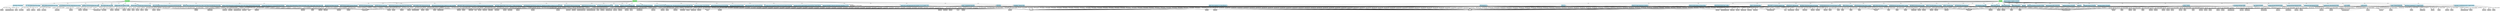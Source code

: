 digraph KnowledgeGraph {
	node [shape=box style="filled, rounded"]
	Consumable [color=lightgreen]
	Equipment [color=lightgreen]
	Reagent [color=lightgreen]
	"0.1 - 10uL TipOne Natural Tip in Racks" [color=lightblue]
	Consumable -> "0.1 - 10uL TipOne Natural Tip in Racks" [label="is a"]
	"0.1 - 10uL TipOne Natural Tip in Racks" -> "1111-3800" [label="has catalog number"]
	"0.1 - 10uL TipOne Natural Tip in Racks" -> "usascientific.com" [label="available at"]
	"0.1 - 10uL TipOne Natural Tip in Racks" -> "$30.20 " [label="has cost"]
	"0.1 - 10uL TipOne Natural Tip in Racks" -> 1 [label="has quantity"]
	"0.1 - 10uL TipOne Natural Tip in Racks" -> 42002.71 [label="has total cost"]
	"200 ul TipOne yellow tip in racks" [color=lightblue]
	Consumable -> "200 ul TipOne yellow tip in racks" [label="is a"]
	"200 ul TipOne yellow tip in racks" -> "1111-0806" [label="has catalog number"]
	"200 ul TipOne yellow tip in racks" -> "usascientific.com" [label="available at"]
	"200 ul TipOne yellow tip in racks" -> "$50.20 " [label="has cost"]
	"200 ul TipOne yellow tip in racks" -> 1 [label="has quantity"]
	"200 ul TipOne yellow tip in racks" -> "" [label="has total cost"]
	"1000 ul TipOne graduated blue tip in racks" [color=lightblue]
	Consumable -> "1000 ul TipOne graduated blue tip in racks" [label="is a"]
	"1000 ul TipOne graduated blue tip in racks" -> "1111-2821" [label="has catalog number"]
	"1000 ul TipOne graduated blue tip in racks" -> "usascientific.com" [label="available at"]
	"1000 ul TipOne graduated blue tip in racks" -> "$30.85 " [label="has cost"]
	"1000 ul TipOne graduated blue tip in racks" -> 1 [label="has quantity"]
	"1000 ul TipOne graduated blue tip in racks" -> "" [label="has total cost"]
	"0.2 ml TempAssure PCR tube, attached dome cap, natural" [color=lightblue]
	Consumable -> "0.2 ml TempAssure PCR tube, attached dome cap, natural" [label="is a"]
	"0.2 ml TempAssure PCR tube, attached dome cap, natural" -> "1402-4300" [label="has catalog number"]
	"0.2 ml TempAssure PCR tube, attached dome cap, natural" -> "usascientific.com" [label="available at"]
	"0.2 ml TempAssure PCR tube, attached dome cap, natural" -> "$44.85 " [label="has cost"]
	"0.2 ml TempAssure PCR tube, attached dome cap, natural" -> 1 [label="has quantity"]
	"0.2 ml TempAssure PCR tube, attached dome cap, natural" -> "" [label="has total cost"]
	"Celltreat 229411 Polypropylene Centrifuge Tube, Sterile, 15mL Volume, Re-Sealable Bag (Case of 500)" [color=lightblue]
	Consumable -> "Celltreat 229411 Polypropylene Centrifuge Tube, Sterile, 15mL Volume, Re-Sealable Bag (Case of 500)" [label="is a"]
	"Celltreat 229411 Polypropylene Centrifuge Tube, Sterile, 15mL Volume, Re-Sealable Bag (Case of 500)" -> "N/A" [label="has catalog number"]
	"Celltreat 229411 Polypropylene Centrifuge Tube, Sterile, 15mL Volume, Re-Sealable Bag (Case of 500)" -> "amazon.com" [label="available at"]
	"Celltreat 229411 Polypropylene Centrifuge Tube, Sterile, 15mL Volume, Re-Sealable Bag (Case of 500)" -> "$72.22 " [label="has cost"]
	"Celltreat 229411 Polypropylene Centrifuge Tube, Sterile, 15mL Volume, Re-Sealable Bag (Case of 500)" -> 1 [label="has quantity"]
	"Celltreat 229411 Polypropylene Centrifuge Tube, Sterile, 15mL Volume, Re-Sealable Bag (Case of 500)" -> "" [label="has total cost"]
	"Celltreat 229420 Polypropylene Centrifuge Tube, Sterile, 50mL Volume, Paperboard Rack (Case of 500)" [color=lightblue]
	Consumable -> "Celltreat 229420 Polypropylene Centrifuge Tube, Sterile, 50mL Volume, Paperboard Rack (Case of 500)" [label="is a"]
	"Celltreat 229420 Polypropylene Centrifuge Tube, Sterile, 50mL Volume, Paperboard Rack (Case of 500)" -> "N/A" [label="has catalog number"]
	"Celltreat 229420 Polypropylene Centrifuge Tube, Sterile, 50mL Volume, Paperboard Rack (Case of 500)" -> "amazon.com" [label="available at"]
	"Celltreat 229420 Polypropylene Centrifuge Tube, Sterile, 50mL Volume, Paperboard Rack (Case of 500)" -> "$85.71 " [label="has cost"]
	"Celltreat 229420 Polypropylene Centrifuge Tube, Sterile, 50mL Volume, Paperboard Rack (Case of 500)" -> 1 [label="has quantity"]
	"Celltreat 229420 Polypropylene Centrifuge Tube, Sterile, 50mL Volume, Paperboard Rack (Case of 500)" -> "" [label="has total cost"]
	"Seal-Rite 1.5 ml microcentrifuge tube, natural" [color=lightblue]
	Consumable -> "Seal-Rite 1.5 ml microcentrifuge tube, natural" [label="is a"]
	"Seal-Rite 1.5 ml microcentrifuge tube, natural" -> "1615-5500" [label="has catalog number"]
	"Seal-Rite 1.5 ml microcentrifuge tube, natural" -> "usascientific.com" [label="available at"]
	"Seal-Rite 1.5 ml microcentrifuge tube, natural" -> "$14.20 " [label="has cost"]
	"Seal-Rite 1.5 ml microcentrifuge tube, natural" -> 1 [label="has quantity"]
	"Seal-Rite 1.5 ml microcentrifuge tube, natural" -> "" [label="has total cost"]
	"NitraStretch - Blue Gloves" [color=lightblue]
	Consumable -> "NitraStretch - Blue Gloves" [label="is a"]
	"NitraStretch - Blue Gloves" -> NB940 [label="has catalog number"]
	"NitraStretch - Blue Gloves" -> "topqualitygloves.com" [label="available at"]
	"NitraStretch - Blue Gloves" -> "$6.99 " [label="has cost"]
	"NitraStretch - Blue Gloves" -> 10 [label="has quantity"]
	"NitraStretch - Blue Gloves" -> "" [label="has total cost"]
	"Nest Scientific 753001 Polystyrene Petri Dish" [color=lightblue]
	Consumable -> "Nest Scientific 753001 Polystyrene Petri Dish" [label="is a"]
	"Nest Scientific 753001 Polystyrene Petri Dish" -> 753001 [label="has catalog number"]
	"Nest Scientific 753001 Polystyrene Petri Dish" -> "amazon.com" [label="available at"]
	"Nest Scientific 753001 Polystyrene Petri Dish" -> "$87.00 " [label="has cost"]
	"Nest Scientific 753001 Polystyrene Petri Dish" -> 1 [label="has quantity"]
	"Nest Scientific 753001 Polystyrene Petri Dish" -> "" [label="has total cost"]
	"Parafilm M Roll, 250' Length x 2\" Width" [color=lightblue]
	Consumable -> "Parafilm M Roll, 250' Length x 2\" Width" [label="is a"]
	"Parafilm M Roll, 250' Length x 2\" Width" -> H234526A [label="has catalog number"]
	"Parafilm M Roll, 250' Length x 2\" Width" -> "amazon.com" [label="available at"]
	"Parafilm M Roll, 250' Length x 2\" Width" -> "$26.56 " [label="has cost"]
	"Parafilm M Roll, 250' Length x 2\" Width" -> 1 [label="has quantity"]
	"Parafilm M Roll, 250' Length x 2\" Width" -> "" [label="has total cost"]
	"Celltreat 229616 Polypropylene L-Shaped Cell Spreader, Sterile, 145mm Length, Green (Case of 100)" [color=lightblue]
	Consumable -> "Celltreat 229616 Polypropylene L-Shaped Cell Spreader, Sterile, 145mm Length, Green (Case of 100)" [label="is a"]
	"Celltreat 229616 Polypropylene L-Shaped Cell Spreader, Sterile, 145mm Length, Green (Case of 100)" -> 229616 [label="has catalog number"]
	"Celltreat 229616 Polypropylene L-Shaped Cell Spreader, Sterile, 145mm Length, Green (Case of 100)" -> "amazon.com" [label="available at"]
	"Celltreat 229616 Polypropylene L-Shaped Cell Spreader, Sterile, 145mm Length, Green (Case of 100)" -> "$35.39 " [label="has cost"]
	"Celltreat 229616 Polypropylene L-Shaped Cell Spreader, Sterile, 145mm Length, Green (Case of 100)" -> 1 [label="has quantity"]
	"Celltreat 229616 Polypropylene L-Shaped Cell Spreader, Sterile, 145mm Length, Green (Case of 100)" -> "" [label="has total cost"]
	"Ef Chlor (NaDCC) – Portable Water Purification Tablets" [color=lightblue]
	Consumable -> "Ef Chlor (NaDCC) – Portable Water Purification Tablets" [label="is a"]
	"Ef Chlor (NaDCC) – Portable Water Purification Tablets" -> "N/A" [label="has catalog number"]
	"Ef Chlor (NaDCC) – Portable Water Purification Tablets" -> "amazon.com" [label="available at"]
	"Ef Chlor (NaDCC) – Portable Water Purification Tablets" -> "$49.88 " [label="has cost"]
	"Ef Chlor (NaDCC) – Portable Water Purification Tablets" -> 1 [label="has quantity"]
	"Ef Chlor (NaDCC) – Portable Water Purification Tablets" -> "" [label="has total cost"]
	"Mel cm-240 Hydrion Chlorine Dispenser 10-200 PPM Test Roll Plus Extra Roll" [color=lightblue]
	Consumable -> "Mel cm-240 Hydrion Chlorine Dispenser 10-200 PPM Test Roll Plus Extra Roll" [label="is a"]
	"Mel cm-240 Hydrion Chlorine Dispenser 10-200 PPM Test Roll Plus Extra Roll" -> "N/A" [label="has catalog number"]
	"Mel cm-240 Hydrion Chlorine Dispenser 10-200 PPM Test Roll Plus Extra Roll" -> "amazon.com" [label="available at"]
	"Mel cm-240 Hydrion Chlorine Dispenser 10-200 PPM Test Roll Plus Extra Roll" -> "$4.35 " [label="has cost"]
	"Mel cm-240 Hydrion Chlorine Dispenser 10-200 PPM Test Roll Plus Extra Roll" -> 1 [label="has quantity"]
	"Mel cm-240 Hydrion Chlorine Dispenser 10-200 PPM Test Roll Plus Extra Roll" -> "" [label="has total cost"]
	"J R Peters Jacks Classic No.1.5 20-20-20 All Purpose Fertilizer" [color=lightblue]
	Consumable -> "J R Peters Jacks Classic No.1.5 20-20-20 All Purpose Fertilizer" [label="is a"]
	"J R Peters Jacks Classic No.1.5 20-20-20 All Purpose Fertilizer" -> 52024 [label="has catalog number"]
	"J R Peters Jacks Classic No.1.5 20-20-20 All Purpose Fertilizer" -> "amazon.com" [label="available at"]
	"J R Peters Jacks Classic No.1.5 20-20-20 All Purpose Fertilizer" -> "$16.05 " [label="has cost"]
	"J R Peters Jacks Classic No.1.5 20-20-20 All Purpose Fertilizer" -> 1 [label="has quantity"]
	"J R Peters Jacks Classic No.1.5 20-20-20 All Purpose Fertilizer" -> "" [label="has total cost"]
	"H1000-M Incu-Shaker™ Mini (MM-Q416)" [color=lightblue]
	Equipment -> "H1000-M Incu-Shaker™ Mini (MM-Q416)" [label="is a"]
	"H1000-M Incu-Shaker™ Mini (MM-Q416)" -> "H1000-M" [label="has catalog number"]
	"H1000-M Incu-Shaker™ Mini (MM-Q416)" -> "scientific.katsent.com" [label="available at"]
	"H1000-M Incu-Shaker™ Mini (MM-Q416)" -> "$2,375.75 " [label="has cost"]
	"H1000-M Incu-Shaker™ Mini (MM-Q416)" -> 1 [label="has quantity"]
	"H1000-M Incu-Shaker™ Mini (MM-Q416)" -> "" [label="has total cost"]
	"Aardvark HighSpeed Personal Microcentrifuge" [color=lightblue]
	Equipment -> "Aardvark HighSpeed Personal Microcentrifuge" [label="is a"]
	"Aardvark HighSpeed Personal Microcentrifuge" -> SCARD12 [label="has catalog number"]
	"Aardvark HighSpeed Personal Microcentrifuge" -> "southwestsceince.com" [label="available at"]
	"Aardvark HighSpeed Personal Microcentrifuge" -> "$729 " [label="has cost"]
	"Aardvark HighSpeed Personal Microcentrifuge" -> 1 [label="has quantity"]
	"Aardvark HighSpeed Personal Microcentrifuge" -> "" [label="has total cost"]
	"80-place tube rack, mixed neon colors" [color=lightblue]
	Equipment -> "80-place tube rack, mixed neon colors" [label="is a"]
	"80-place tube rack, mixed neon colors" -> "2380-1048" [label="has catalog number"]
	"80-place tube rack, mixed neon colors" -> "usascientific.com" [label="available at"]
	"80-place tube rack, mixed neon colors" -> "$27.30 " [label="has cost"]
	"80-place tube rack, mixed neon colors" -> 1 [label="has quantity"]
	"80-place tube rack, mixed neon colors" -> "" [label="has total cost"]
	"32\" Nucleic acid workstation with filtration" [color=lightblue]
	Equipment -> "32\" Nucleic acid workstation with filtration" [label="is a"]
	"32\" Nucleic acid workstation with filtration" -> "4263-2588" [label="has catalog number"]
	"32\" Nucleic acid workstation with filtration" -> "usascientific.com" [label="available at"]
	"32\" Nucleic acid workstation with filtration" -> "$3,245.70 " [label="has cost"]
	"32\" Nucleic acid workstation with filtration" -> 1 [label="has quantity"]
	"32\" Nucleic acid workstation with filtration" -> "" [label="has total cost"]
	"SimpliAmp™ Thermal Cycler" [color=lightblue]
	Equipment -> "SimpliAmp™ Thermal Cycler" [label="is a"]
	"SimpliAmp™ Thermal Cycler" -> A27930 [label="has catalog number"]
	"SimpliAmp™ Thermal Cycler" -> "thermofisher.com" [label="available at"]
	"SimpliAmp™ Thermal Cycler" -> "$4,495 " [label="has cost"]
	"SimpliAmp™ Thermal Cycler" -> 1 [label="has quantity"]
	"SimpliAmp™ Thermal Cycler" -> "" [label="has total cost"]
	"Mini-Run Gel Electrophoresis System" [color=lightblue]
	Equipment -> "Mini-Run Gel Electrophoresis System" [label="is a"]
	"Mini-Run Gel Electrophoresis System" -> BMR100 [label="has catalog number"]
	"Mini-Run Gel Electrophoresis System" -> "bulldog-bio.com" [label="available at"]
	"Mini-Run Gel Electrophoresis System" -> "$250.00 " [label="has cost"]
	"Mini-Run Gel Electrophoresis System" -> 1 [label="has quantity"]
	"Mini-Run Gel Electrophoresis System" -> "" [label="has total cost"]
	"Apera Instruments MP511 Benchtop pH Meter" [color=lightblue]
	Equipment -> "Apera Instruments MP511 Benchtop pH Meter" [label="is a"]
	"Apera Instruments MP511 Benchtop pH Meter" -> AI511 [label="has catalog number"]
	"Apera Instruments MP511 Benchtop pH Meter" -> "amazon.com" [label="available at"]
	"Apera Instruments MP511 Benchtop pH Meter" -> "$378.23 " [label="has cost"]
	"Apera Instruments MP511 Benchtop pH Meter" -> 1 [label="has quantity"]
	"Apera Instruments MP511 Benchtop pH Meter" -> "" [label="has total cost"]
	"U.S. SOLID 0.001g 1mg Analytical Digital Lab Precision Balance Scale 300g" [color=lightblue]
	Equipment -> "U.S. SOLID 0.001g 1mg Analytical Digital Lab Precision Balance Scale 300g" [label="is a"]
	"U.S. SOLID 0.001g 1mg Analytical Digital Lab Precision Balance Scale 300g" -> "USS-DBS15-3" [label="has catalog number"]
	"U.S. SOLID 0.001g 1mg Analytical Digital Lab Precision Balance Scale 300g" -> "amazon.com" [label="available at"]
	"U.S. SOLID 0.001g 1mg Analytical Digital Lab Precision Balance Scale 300g" -> "$227.59 " [label="has cost"]
	"U.S. SOLID 0.001g 1mg Analytical Digital Lab Precision Balance Scale 300g" -> 1 [label="has quantity"]
	"U.S. SOLID 0.001g 1mg Analytical Digital Lab Precision Balance Scale 300g" -> "" [label="has total cost"]
	"Fristaden Lab SH-4C Digital Magnetic Stirrer Hot Plate, Ceramic Plate 5L " [color=lightblue]
	Equipment -> "Fristaden Lab SH-4C Digital Magnetic Stirrer Hot Plate, Ceramic Plate 5L " [label="is a"]
	"Fristaden Lab SH-4C Digital Magnetic Stirrer Hot Plate, Ceramic Plate 5L " -> "SH-4C" [label="has catalog number"]
	"Fristaden Lab SH-4C Digital Magnetic Stirrer Hot Plate, Ceramic Plate 5L " -> "amazon.com" [label="available at"]
	"Fristaden Lab SH-4C Digital Magnetic Stirrer Hot Plate, Ceramic Plate 5L " -> "$289.00 " [label="has cost"]
	"Fristaden Lab SH-4C Digital Magnetic Stirrer Hot Plate, Ceramic Plate 5L " -> 1 [label="has quantity"]
	"Fristaden Lab SH-4C Digital Magnetic Stirrer Hot Plate, Ceramic Plate 5L " -> "" [label="has total cost"]
	"Panasonic NN-SD945S  Microwave with Inverter Technology, 2.2 cu. ft." [color=lightblue]
	Equipment -> "Panasonic NN-SD945S  Microwave with Inverter Technology, 2.2 cu. ft." [label="is a"]
	"Panasonic NN-SD945S  Microwave with Inverter Technology, 2.2 cu. ft." -> "NN-SD945S" [label="has catalog number"]
	"Panasonic NN-SD945S  Microwave with Inverter Technology, 2.2 cu. ft." -> "amazon.com" [label="available at"]
	"Panasonic NN-SD945S  Microwave with Inverter Technology, 2.2 cu. ft." -> "$239.94 " [label="has cost"]
	"Panasonic NN-SD945S  Microwave with Inverter Technology, 2.2 cu. ft." -> 1 [label="has quantity"]
	"Panasonic NN-SD945S  Microwave with Inverter Technology, 2.2 cu. ft." -> "" [label="has total cost"]
	"PI-1000: PrepOne™ Sapphire², 100-240V*" [color=lightblue]
	Equipment -> "PI-1000":" PrepOne™ Sapphire², 100-240V*" [label="is a"]
	"PI-1000":" PrepOne™ Sapphire², 100-240V*" -> "PI-1000" [label="has catalog number"]
	"PI-1000":" PrepOne™ Sapphire², 100-240V*" -> "embitec.com" [label="available at"]
	"PI-1000":" PrepOne™ Sapphire², 100-240V*" -> "$550.00 " [label="has cost"]
	"PI-1000":" PrepOne™ Sapphire², 100-240V*" -> 1 [label="has quantity"]
	"PI-1000":" PrepOne™ Sapphire², 100-240V*" -> "" [label="has total cost"]
	"Quincy Lab 12-140E Digital Acrylic Door Incubator, 2 Cu. Ft. Capacity, 115V" [color=lightblue]
	Equipment -> "Quincy Lab 12-140E Digital Acrylic Door Incubator, 2 Cu. Ft. Capacity, 115V" [label="is a"]
	"Quincy Lab 12-140E Digital Acrylic Door Incubator, 2 Cu. Ft. Capacity, 115V" -> "12-140E" [label="has catalog number"]
	"Quincy Lab 12-140E Digital Acrylic Door Incubator, 2 Cu. Ft. Capacity, 115V" -> "amazon.com" [label="available at"]
	"Quincy Lab 12-140E Digital Acrylic Door Incubator, 2 Cu. Ft. Capacity, 115V" -> "$684.62 " [label="has cost"]
	"Quincy Lab 12-140E Digital Acrylic Door Incubator, 2 Cu. Ft. Capacity, 115V" -> 1 [label="has quantity"]
	"Quincy Lab 12-140E Digital Acrylic Door Incubator, 2 Cu. Ft. Capacity, 115V" -> "" [label="has total cost"]
	"ELMI DOS-10M Digital Orbital Shaker" [color=lightblue]
	Equipment -> "ELMI DOS-10M Digital Orbital Shaker" [label="is a"]
	"ELMI DOS-10M Digital Orbital Shaker" -> "SHKR-03" [label="has catalog number"]
	"ELMI DOS-10M Digital Orbital Shaker" -> "amazon.com" [label="available at"]
	"ELMI DOS-10M Digital Orbital Shaker" -> "$611.35 " [label="has cost"]
	"ELMI DOS-10M Digital Orbital Shaker" -> 1 [label="has quantity"]
	"ELMI DOS-10M Digital Orbital Shaker" -> "" [label="has total cost"]
	"Scientific Industries Vortex-Genie" [color=lightblue]
	Equipment -> "Scientific Industries Vortex-Genie" [label="is a"]
	"Scientific Industries Vortex-Genie" -> G560 [label="has catalog number"]
	"Scientific Industries Vortex-Genie" -> "amazon.com" [label="available at"]
	"Scientific Industries Vortex-Genie" -> "$295.00 " [label="has cost"]
	"Scientific Industries Vortex-Genie" -> 1 [label="has quantity"]
	"Scientific Industries Vortex-Genie" -> "" [label="has total cost"]
	"Eppendorf 6 Pack Pipette Starter Kit" [color=lightblue]
	Equipment -> "Eppendorf 6 Pack Pipette Starter Kit" [label="is a"]
	"Eppendorf 6 Pack Pipette Starter Kit" -> "EP-START" [label="has catalog number"]
	"Eppendorf 6 Pack Pipette Starter Kit" -> "pipette.com" [label="available at"]
	"Eppendorf 6 Pack Pipette Starter Kit" -> "$1,881.50 " [label="has cost"]
	"Eppendorf 6 Pack Pipette Starter Kit" -> 1 [label="has quantity"]
	"Eppendorf 6 Pack Pipette Starter Kit" -> "" [label="has total cost"]
	"Oxford Nanopore MinION Sequencer Enhanced" [color=lightblue]
	Equipment -> "Oxford Nanopore MinION Sequencer Enhanced" [label="is a"]
	"Oxford Nanopore MinION Sequencer Enhanced" -> "N/A" [label="has catalog number"]
	"Oxford Nanopore MinION Sequencer Enhanced" -> "nanoporetech.com" [label="available at"]
	"Oxford Nanopore MinION Sequencer Enhanced" -> "$4,999.00 " [label="has cost"]
	"Oxford Nanopore MinION Sequencer Enhanced" -> 1 [label="has quantity"]
	"Oxford Nanopore MinION Sequencer Enhanced" -> "" [label="has total cost"]
	"1L Ice Pan" [color=lightblue]
	Equipment -> "1L Ice Pan" [label="is a"]
	"1L Ice Pan" -> "9172-6101" [label="has catalog number"]
	"1L Ice Pan" -> "usascientific.com" [label="available at"]
	"1L Ice Pan" -> "$15.00 " [label="has cost"]
	"1L Ice Pan" -> 1 [label="has quantity"]
	"1L Ice Pan" -> "" [label="has total cost"]
	"Pestle for 1.5 ml microcentrifuge tubes" [color=lightblue]
	Equipment -> "Pestle for 1.5 ml microcentrifuge tubes" [label="is a"]
	"Pestle for 1.5 ml microcentrifuge tubes" -> "1415-5390" [label="has catalog number"]
	"Pestle for 1.5 ml microcentrifuge tubes" -> "usascientific.com" [label="available at"]
	"Pestle for 1.5 ml microcentrifuge tubes" -> "$60.55 " [label="has cost"]
	"Pestle for 1.5 ml microcentrifuge tubes" -> 1 [label="has quantity"]
	"Pestle for 1.5 ml microcentrifuge tubes" -> "" [label="has total cost"]
	"Qubit™ 4 Quantitation Starter Kit" [color=lightblue]
	Equipment -> "Qubit™ 4 Quantitation Starter Kit" [label="is a"]
	"Qubit™ 4 Quantitation Starter Kit" -> Q33227 [label="has catalog number"]
	"Qubit™ 4 Quantitation Starter Kit" -> "thermofisher.com" [label="available at"]
	"Qubit™ 4 Quantitation Starter Kit" -> "$3,395.00 " [label="has cost"]
	"Qubit™ 4 Quantitation Starter Kit" -> 1 [label="has quantity"]
	"Qubit™ 4 Quantitation Starter Kit" -> "" [label="has total cost"]
	"Hamilton Beach Portable Ice Maker, Black with Stainless Steel" [color=lightblue]
	Equipment -> "Hamilton Beach Portable Ice Maker, Black with Stainless Steel" [label="is a"]
	"Hamilton Beach Portable Ice Maker, Black with Stainless Steel" -> "PIM-1-1A" [label="has catalog number"]
	"Hamilton Beach Portable Ice Maker, Black with Stainless Steel" -> "amazon.com" [label="available at"]
	"Hamilton Beach Portable Ice Maker, Black with Stainless Steel" -> "$108.56 " [label="has cost"]
	"Hamilton Beach Portable Ice Maker, Black with Stainless Steel" -> 1 [label="has quantity"]
	"Hamilton Beach Portable Ice Maker, Black with Stainless Steel" -> "" [label="has total cost"]
	"3-Tier SunLite® Garden Grow Rack System" [color=lightblue]
	Equipment -> "3-Tier SunLite® Garden Grow Rack System" [label="is a"]
	"3-Tier SunLite® Garden Grow Rack System" -> "39-357" [label="has catalog number"]
	"3-Tier SunLite® Garden Grow Rack System" -> "gardeners.com" [label="available at"]
	"3-Tier SunLite® Garden Grow Rack System" -> "$599.00 " [label="has cost"]
	"3-Tier SunLite® Garden Grow Rack System" -> 1 [label="has quantity"]
	"3-Tier SunLite® Garden Grow Rack System" -> "" [label="has total cost"]
	"Murashige & Skoog Basal Medium with Vitamins" [color=lightblue]
	Reagent -> "Murashige & Skoog Basal Medium with Vitamins" [label="is a"]
	"Murashige & Skoog Basal Medium with Vitamins" -> M519 [label="has catalog number"]
	"Murashige & Skoog Basal Medium with Vitamins" -> "phytotechlab.com" [label="available at"]
	"Murashige & Skoog Basal Medium with Vitamins" -> 28.97 [label="has cost"]
	"Murashige & Skoog Basal Medium with Vitamins" -> 1 [label="has quantity"]
	"Murashige & Skoog Basal Medium with Vitamins" -> "" [label="has total cost"]
	"2,4-Dichlorophenoxyacetic (2,4-D) Acid Solution (1 mg/mL)" [color=lightblue]
	Reagent -> "2,4-Dichlorophenoxyacetic (2,4-D) Acid Solution (1 mg/mL)" [label="is a"]
	"2,4-Dichlorophenoxyacetic (2,4-D) Acid Solution (1 mg/mL)" -> D295 [label="has catalog number"]
	"2,4-Dichlorophenoxyacetic (2,4-D) Acid Solution (1 mg/mL)" -> "phytotechlab.com" [label="available at"]
	"2,4-Dichlorophenoxyacetic (2,4-D) Acid Solution (1 mg/mL)" -> "$15.04 " [label="has cost"]
	"2,4-Dichlorophenoxyacetic (2,4-D) Acid Solution (1 mg/mL)" -> 1 [label="has quantity"]
	"2,4-Dichlorophenoxyacetic (2,4-D) Acid Solution (1 mg/mL)" -> "" [label="has total cost"]
	"Kinetin Solution (1 mg/mL)" [color=lightblue]
	Reagent -> "Kinetin Solution (1 mg/mL)" [label="is a"]
	"Kinetin Solution (1 mg/mL)" -> K483 [label="has catalog number"]
	"Kinetin Solution (1 mg/mL)" -> "phytotechlab.com" [label="available at"]
	"Kinetin Solution (1 mg/mL)" -> "$15.04 " [label="has cost"]
	"Kinetin Solution (1 mg/mL)" -> 1 [label="has quantity"]
	"Kinetin Solution (1 mg/mL)" -> "" [label="has total cost"]
	"6-Benzylaminopurine (BA) Solution (1 mg/mL)" [color=lightblue]
	Reagent -> "6-Benzylaminopurine (BA) Solution (1 mg/mL)" [label="is a"]
	"6-Benzylaminopurine (BA) Solution (1 mg/mL)" -> B130 [label="has catalog number"]
	"6-Benzylaminopurine (BA) Solution (1 mg/mL)" -> "phytotechlab.com" [label="available at"]
	"6-Benzylaminopurine (BA) Solution (1 mg/mL)" -> "$15.04 " [label="has cost"]
	"6-Benzylaminopurine (BA) Solution (1 mg/mL)" -> 1 [label="has quantity"]
	"6-Benzylaminopurine (BA) Solution (1 mg/mL)" -> "" [label="has total cost"]
	"Indole-3-Acetic Acid Solution (1 mg/mL)" [color=lightblue]
	Reagent -> "Indole-3-Acetic Acid Solution (1 mg/mL)" [label="is a"]
	"Indole-3-Acetic Acid Solution (1 mg/mL)" -> I364 [label="has catalog number"]
	"Indole-3-Acetic Acid Solution (1 mg/mL)" -> "phytotechlab.com" [label="available at"]
	"Indole-3-Acetic Acid Solution (1 mg/mL)" -> "$15.04 " [label="has cost"]
	"Indole-3-Acetic Acid Solution (1 mg/mL)" -> 1 [label="has quantity"]
	"Indole-3-Acetic Acid Solution (1 mg/mL)" -> "" [label="has total cost"]
	"α-Naphthaleneacetic Acid (NAA) Solution (1 mg/mL)" [color=lightblue]
	Reagent -> "α-Naphthaleneacetic Acid (NAA) Solution (1 mg/mL)" [label="is a"]
	"α-Naphthaleneacetic Acid (NAA) Solution (1 mg/mL)" -> N605 [label="has catalog number"]
	"α-Naphthaleneacetic Acid (NAA) Solution (1 mg/mL)" -> "phytotechlab.com" [label="available at"]
	"α-Naphthaleneacetic Acid (NAA) Solution (1 mg/mL)" -> "$15.04 " [label="has cost"]
	"α-Naphthaleneacetic Acid (NAA) Solution (1 mg/mL)" -> 1 [label="has quantity"]
	"α-Naphthaleneacetic Acid (NAA) Solution (1 mg/mL)" -> "" [label="has total cost"]
	"GELGREEN NUCLEIC ACID GEL STAIN" [color=lightblue]
	Reagent -> "GELGREEN NUCLEIC ACID GEL STAIN" [label="is a"]
	"GELGREEN NUCLEIC ACID GEL STAIN" -> 41005 [label="has catalog number"]
	"GELGREEN NUCLEIC ACID GEL STAIN" -> "biotium.com" [label="available at"]
	"GELGREEN NUCLEIC ACID GEL STAIN" -> "$105.00 " [label="has cost"]
	"GELGREEN NUCLEIC ACID GEL STAIN" -> 1 [label="has quantity"]
	"GELGREEN NUCLEIC ACID GEL STAIN" -> "" [label="has total cost"]
	"ElectroMAX™ A. tumefaciens LBA4404 Cells " [color=lightblue]
	Reagent -> "ElectroMAX™ A. tumefaciens LBA4404 Cells " [label="is a"]
	"ElectroMAX™ A. tumefaciens LBA4404 Cells " -> "18313-015" [label="has catalog number"]
	"ElectroMAX™ A. tumefaciens LBA4404 Cells " -> "thermofisher.com" [label="available at"]
	"ElectroMAX™ A. tumefaciens LBA4404 Cells " -> "$362.00 " [label="has cost"]
	"ElectroMAX™ A. tumefaciens LBA4404 Cells " -> 1 [label="has quantity"]
	"ElectroMAX™ A. tumefaciens LBA4404 Cells " -> "" [label="has total cost"]
	"NEB® Turbo Competent E. coli (High Efficiency)" [color=lightblue]
	Reagent -> "NEB® Turbo Competent E. coli (High Efficiency)" [label="is a"]
	"NEB® Turbo Competent E. coli (High Efficiency)" -> C29841 [label="has catalog number"]
	"NEB® Turbo Competent E. coli (High Efficiency)" -> "neb.com" [label="available at"]
	"NEB® Turbo Competent E. coli (High Efficiency)" -> "$192.00 " [label="has cost"]
	"NEB® Turbo Competent E. coli (High Efficiency)" -> 1 [label="has quantity"]
	"NEB® Turbo Competent E. coli (High Efficiency)" -> "" [label="has total cost"]
	"TriDye™ 2-Log DNA Ladder (0.1 - 10.0 kb)" [color=lightblue]
	Reagent -> "TriDye™ 2-Log DNA Ladder (0.1 - 10.0 kb)" [label="is a"]
	"TriDye™ 2-Log DNA Ladder (0.1 - 10.0 kb)" -> N3270S [label="has catalog number"]
	"TriDye™ 2-Log DNA Ladder (0.1 - 10.0 kb)" -> "neb.com" [label="available at"]
	"TriDye™ 2-Log DNA Ladder (0.1 - 10.0 kb)" -> "$76.00 " [label="has cost"]
	"TriDye™ 2-Log DNA Ladder (0.1 - 10.0 kb)" -> 1 [label="has quantity"]
	"TriDye™ 2-Log DNA Ladder (0.1 - 10.0 kb)" -> "" [label="has total cost"]
	"TriDye™ 100 bp DNA Ladder" [color=lightblue]
	Reagent -> "TriDye™ 100 bp DNA Ladder" [label="is a"]
	"TriDye™ 100 bp DNA Ladder" -> N3271S [label="has catalog number"]
	"TriDye™ 100 bp DNA Ladder" -> "neb.com" [label="available at"]
	"TriDye™ 100 bp DNA Ladder" -> "$87.00 " [label="has cost"]
	"TriDye™ 100 bp DNA Ladder" -> 1 [label="has quantity"]
	"TriDye™ 100 bp DNA Ladder" -> "" [label="has total cost"]
	"TriDye™ 1 kb DNA Ladder" [color=lightblue]
	Reagent -> "TriDye™ 1 kb DNA Ladder" [label="is a"]
	"TriDye™ 1 kb DNA Ladder" -> N3272S [label="has catalog number"]
	"TriDye™ 1 kb DNA Ladder" -> "neb.com" [label="available at"]
	"TriDye™ 1 kb DNA Ladder" -> "$64.00 " [label="has cost"]
	"TriDye™ 1 kb DNA Ladder" -> 1 [label="has quantity"]
	"TriDye™ 1 kb DNA Ladder" -> "" [label="has total cost"]
	"Gel Loading Dye, Purple (6X)" [color=lightblue]
	Reagent -> "Gel Loading Dye, Purple (6X)" [label="is a"]
	"Gel Loading Dye, Purple (6X)" -> B7024S [label="has catalog number"]
	"Gel Loading Dye, Purple (6X)" -> "neb.com" [label="available at"]
	"Gel Loading Dye, Purple (6X)" -> "$42.00 " [label="has cost"]
	"Gel Loading Dye, Purple (6X)" -> 1 [label="has quantity"]
	"Gel Loading Dye, Purple (6X)" -> "" [label="has total cost"]
	"Buffer Solution, pH 10.0" [color=lightblue]
	Reagent -> "Buffer Solution, pH 10.0" [label="is a"]
	"Buffer Solution, pH 10.0" -> B237 [label="has catalog number"]
	"Buffer Solution, pH 10.0" -> "phytotechlab.com" [label="available at"]
	"Buffer Solution, pH 10.0" -> "$18.33 " [label="has cost"]
	"Buffer Solution, pH 10.0" -> 1 [label="has quantity"]
	"Buffer Solution, pH 10.0" -> "" [label="has total cost"]
	"Buffer Solution, pH 4.0" [color=lightblue]
	Reagent -> "Buffer Solution, pH 4.0" [label="is a"]
	"Buffer Solution, pH 4.0" -> B235 [label="has catalog number"]
	"Buffer Solution, pH 4.0" -> "phytotechlab.com" [label="available at"]
	"Buffer Solution, pH 4.0" -> "$18.33 " [label="has cost"]
	"Buffer Solution, pH 4.0" -> 1 [label="has quantity"]
	"Buffer Solution, pH 4.0" -> "" [label="has total cost"]
	"Buffer Solution, pH 7.0" [color=lightblue]
	Reagent -> "Buffer Solution, pH 7.0" [label="is a"]
	"Buffer Solution, pH 7.0" -> B236 [label="has catalog number"]
	"Buffer Solution, pH 7.0" -> "phytotechlab.com" [label="available at"]
	"Buffer Solution, pH 7.0" -> "$18.33 " [label="has cost"]
	"Buffer Solution, pH 7.0" -> 1 [label="has quantity"]
	"Buffer Solution, pH 7.0" -> "" [label="has total cost"]
	"Gelzan™ (Gelrite)" [color=lightblue]
	Reagent -> "Gelzan™ (Gelrite)" [label="is a"]
	"Gelzan™ (Gelrite)" -> 714244 [label="has catalog number"]
	"Gelzan™ (Gelrite)" -> "plantmedia.com" [label="available at"]
	"Gelzan™ (Gelrite)" -> "$69.00 " [label="has cost"]
	"Gelzan™ (Gelrite)" -> 1 [label="has quantity"]
	"Gelzan™ (Gelrite)" -> "" [label="has total cost"]
	"Luria-Bertani (LB) Broth, Miller" [color=lightblue]
	Reagent -> "Luria-Bertani (LB) Broth, Miller" [label="is a"]
	"Luria-Bertani (LB) Broth, Miller" -> "30620044-2" [label="has catalog number"]
	"Luria-Bertani (LB) Broth, Miller" -> "bio-world.com" [label="available at"]
	"Luria-Bertani (LB) Broth, Miller" -> "$117.50 " [label="has cost"]
	"Luria-Bertani (LB) Broth, Miller" -> 1 [label="has quantity"]
	"Luria-Bertani (LB) Broth, Miller" -> "" [label="has total cost"]
	"Agar, High Gel Strength" [color=lightblue]
	Reagent -> "Agar, High Gel Strength" [label="is a"]
	"Agar, High Gel Strength" -> "401000064-1" [label="has catalog number"]
	"Agar, High Gel Strength" -> "bio-world.com" [label="available at"]
	"Agar, High Gel Strength" -> "$128.70 " [label="has cost"]
	"Agar, High Gel Strength" -> 1 [label="has quantity"]
	"Agar, High Gel Strength" -> "" [label="has total cost"]
	Ampicillin [color=lightblue]
	Reagent -> Ampicillin [label="is a"]
	Ampicillin -> A116 [label="has catalog number"]
	Ampicillin -> "phytotechlab.com" [label="available at"]
	Ampicillin -> "$48.50 " [label="has cost"]
	Ampicillin -> 1 [label="has quantity"]
	Ampicillin -> "" [label="has total cost"]
	"Hygromycin B Solution (100 mg/mL in Water)" [color=lightblue]
	Reagent -> "Hygromycin B Solution (100 mg/mL in Water)" [label="is a"]
	"Hygromycin B Solution (100 mg/mL in Water)" -> H385 [label="has catalog number"]
	"Hygromycin B Solution (100 mg/mL in Water)" -> "phytotechlab.com" [label="available at"]
	"Hygromycin B Solution (100 mg/mL in Water)" -> "$102.60 " [label="has cost"]
	"Hygromycin B Solution (100 mg/mL in Water)" -> 1 [label="has quantity"]
	"Hygromycin B Solution (100 mg/mL in Water)" -> "" [label="has total cost"]
	"Kanamycin Solution (100 mg/mL)" [color=lightblue]
	Reagent -> "Kanamycin Solution (100 mg/mL)" [label="is a"]
	"Kanamycin Solution (100 mg/mL)" -> K4751 [label="has catalog number"]
	"Kanamycin Solution (100 mg/mL)" -> "phytotechlab.com" [label="available at"]
	"Kanamycin Solution (100 mg/mL)" -> "$12.20 " [label="has cost"]
	"Kanamycin Solution (100 mg/mL)" -> 1 [label="has quantity"]
	"Kanamycin Solution (100 mg/mL)" -> "" [label="has total cost"]
	Rifampicin [color=lightblue]
	Reagent -> Rifampicin [label="is a"]
	Rifampicin -> R501 [label="has catalog number"]
	Rifampicin -> "phytotechlab.com" [label="available at"]
	Rifampicin -> "$77.15 " [label="has cost"]
	Rifampicin -> 1 [label="has quantity"]
	Rifampicin -> "" [label="has total cost"]
	"Cefotaxime Solution (100 mg/mL)" [color=lightblue]
	Reagent -> "Cefotaxime Solution (100 mg/mL)" [label="is a"]
	"Cefotaxime Solution (100 mg/mL)" -> C537 [label="has catalog number"]
	"Cefotaxime Solution (100 mg/mL)" -> "phytotechlab.com" [label="available at"]
	"Cefotaxime Solution (100 mg/mL)" -> "$172.55 " [label="has cost"]
	"Cefotaxime Solution (100 mg/mL)" -> 1 [label="has quantity"]
	"Cefotaxime Solution (100 mg/mL)" -> "" [label="has total cost"]
	"Gentamicin Solution (100 mg/mL)" [color=lightblue]
	Reagent -> "Gentamicin Solution (100 mg/mL)" [label="is a"]
	"Gentamicin Solution (100 mg/mL)" -> G3410 [label="has catalog number"]
	"Gentamicin Solution (100 mg/mL)" -> "phytotechlab.com" [label="available at"]
	"Gentamicin Solution (100 mg/mL)" -> "$33.70 " [label="has cost"]
	"Gentamicin Solution (100 mg/mL)" -> 1 [label="has quantity"]
	"Gentamicin Solution (100 mg/mL)" -> "" [label="has total cost"]
	"pCambia1300 Plant Expression Vector" [color=lightblue]
	Reagent -> "pCambia1300 Plant Expression Vector" [label="is a"]
	"pCambia1300 Plant Expression Vector" -> M1591 [label="has catalog number"]
	"pCambia1300 Plant Expression Vector" -> "markergene.com" [label="available at"]
	"pCambia1300 Plant Expression Vector" -> "$100.64 " [label="has cost"]
	"pCambia1300 Plant Expression Vector" -> 1 [label="has quantity"]
	"pCambia1300 Plant Expression Vector" -> "" [label="has total cost"]
	"pCambia2300 Plant Expression Vector" [color=lightblue]
	Reagent -> "pCambia2300 Plant Expression Vector" [label="is a"]
	"pCambia2300 Plant Expression Vector" -> M1709 [label="has catalog number"]
	"pCambia2300 Plant Expression Vector" -> "markergene.com" [label="available at"]
	"pCambia2300 Plant Expression Vector" -> "$120.76 " [label="has cost"]
	"pCambia2300 Plant Expression Vector" -> 1 [label="has quantity"]
	"pCambia2300 Plant Expression Vector" -> "" [label="has total cost"]
	"pCambia2301 Plant Expression Vector" [color=lightblue]
	Reagent -> "pCambia2301 Plant Expression Vector" [label="is a"]
	"pCambia2301 Plant Expression Vector" -> M1710 [label="has catalog number"]
	"pCambia2301 Plant Expression Vector" -> "markergene.com" [label="available at"]
	"pCambia2301 Plant Expression Vector" -> "$114.05 " [label="has cost"]
	"pCambia2301 Plant Expression Vector" -> 1 [label="has quantity"]
	"pCambia2301 Plant Expression Vector" -> "" [label="has total cost"]
	"pCambia1305.1 Plant Expression Vector" [color=lightblue]
	Reagent -> "pCambia1305.1 Plant Expression Vector" [label="is a"]
	"pCambia1305.1 Plant Expression Vector" -> M1596 [label="has catalog number"]
	"pCambia1305.1 Plant Expression Vector" -> "markergene.com" [label="available at"]
	"pCambia1305.1 Plant Expression Vector" -> "$114.05 " [label="has cost"]
	"pCambia1305.1 Plant Expression Vector" -> 1 [label="has quantity"]
	"pCambia1305.1 Plant Expression Vector" -> "" [label="has total cost"]
	"pUC119-gRNA" [color=lightblue]
	Reagent -> "pUC119-gRNA" [label="is a"]
	"pUC119-gRNA" -> 52255 [label="has catalog number"]
	"pUC119-gRNA" -> "addgene.org" [label="available at"]
	"pUC119-gRNA" -> "$65.00 " [label="has cost"]
	"pUC119-gRNA" -> 1 [label="has quantity"]
	"pUC119-gRNA" -> "" [label="has total cost"]
	"pFGC-pcoCas9" [color=lightblue]
	Reagent -> "pFGC-pcoCas9" [label="is a"]
	"pFGC-pcoCas9" -> 52256 [label="has catalog number"]
	"pFGC-pcoCas9" -> "addgene.org" [label="available at"]
	"pFGC-pcoCas9" -> "$65.00 " [label="has cost"]
	"pFGC-pcoCas9" -> 1 [label="has quantity"]
	"pFGC-pcoCas9" -> "" [label="has total cost"]
	"Q5® High-Fidelity DNA Polymerase" [color=lightblue]
	Reagent -> "Q5® High-Fidelity DNA Polymerase" [label="is a"]
	"Q5® High-Fidelity DNA Polymerase" -> M0491S [label="has catalog number"]
	"Q5® High-Fidelity DNA Polymerase" -> "neb.com" [label="available at"]
	"Q5® High-Fidelity DNA Polymerase" -> "$105.00 " [label="has cost"]
	"Q5® High-Fidelity DNA Polymerase" -> 1 [label="has quantity"]
	"Q5® High-Fidelity DNA Polymerase" -> "" [label="has total cost"]
	"Deoxynucleotide (dNTP) Solution Mix" [color=lightblue]
	Reagent -> "Deoxynucleotide (dNTP) Solution Mix" [label="is a"]
	"Deoxynucleotide (dNTP) Solution Mix" -> N0447S [label="has catalog number"]
	"Deoxynucleotide (dNTP) Solution Mix" -> "neb.com" [label="available at"]
	"Deoxynucleotide (dNTP) Solution Mix" -> "$59.00 " [label="has cost"]
	"Deoxynucleotide (dNTP) Solution Mix" -> 1 [label="has quantity"]
	"Deoxynucleotide (dNTP) Solution Mix" -> "" [label="has total cost"]
	"PCR Mastermix 5x" [color=lightblue]
	Reagent -> "PCR Mastermix 5x" [label="is a"]
	"PCR Mastermix 5x" -> "N/A" [label="has catalog number"]
	"PCR Mastermix 5x" -> "geneandcelltech.com" [label="available at"]
	"PCR Mastermix 5x" -> "$100.00 " [label="has cost"]
	"PCR Mastermix 5x" -> 1 [label="has quantity"]
	"PCR Mastermix 5x" -> "" [label="has total cost"]
	"X-Gluc 1g" [color=lightblue]
	Reagent -> "X-Gluc 1g" [label="is a"]
	"X-Gluc 1g" -> "N/A" [label="has catalog number"]
	"X-Gluc 1g" -> "x-gluc.com" [label="available at"]
	"X-Gluc 1g" -> "$170.00 " [label="has cost"]
	"X-Gluc 1g" -> 1 [label="has quantity"]
	"X-Gluc 1g" -> "" [label="has total cost"]
	"Zyppy™ Plasmid Miniprep Kit" [color=lightblue]
	Reagent -> "Zyppy™ Plasmid Miniprep Kit" [label="is a"]
	"Zyppy™ Plasmid Miniprep Kit" -> D4019 [label="has catalog number"]
	"Zyppy™ Plasmid Miniprep Kit" -> "zymoresearch.com" [label="available at"]
	"Zyppy™ Plasmid Miniprep Kit" -> "$109.00 " [label="has cost"]
	"Zyppy™ Plasmid Miniprep Kit" -> 1 [label="has quantity"]
	"Zyppy™ Plasmid Miniprep Kit" -> "" [label="has total cost"]
	"DNA Clean & Concentrator™-5 - Capped Columns" [color=lightblue]
	Reagent -> "DNA Clean & Concentrator™-5 - Capped Columns" [label="is a"]
	"DNA Clean & Concentrator™-5 - Capped Columns" -> D4014 [label="has catalog number"]
	"DNA Clean & Concentrator™-5 - Capped Columns" -> "zymoresearch.com" [label="available at"]
	"DNA Clean & Concentrator™-5 - Capped Columns" -> "$272.00 " [label="has cost"]
	"DNA Clean & Concentrator™-5 - Capped Columns" -> 1 [label="has quantity"]
	"DNA Clean & Concentrator™-5 - Capped Columns" -> "" [label="has total cost"]
	"Zymoclean™ Gel DNA Recovery Kit - Capped columns" [color=lightblue]
	Reagent -> "Zymoclean™ Gel DNA Recovery Kit - Capped columns" [label="is a"]
	"Zymoclean™ Gel DNA Recovery Kit - Capped columns" -> D4008 [label="has catalog number"]
	"Zymoclean™ Gel DNA Recovery Kit - Capped columns" -> "zymoresearch.com" [label="available at"]
	"Zymoclean™ Gel DNA Recovery Kit - Capped columns" -> "$306.00 " [label="has cost"]
	"Zymoclean™ Gel DNA Recovery Kit - Capped columns" -> 1 [label="has quantity"]
	"Zymoclean™ Gel DNA Recovery Kit - Capped columns" -> "" [label="has total cost"]
	"ChargeSwitch™ gDNA Plant Kit" [color=lightblue]
	Reagent -> "ChargeSwitch™ gDNA Plant Kit" [label="is a"]
	"ChargeSwitch™ gDNA Plant Kit" -> CS18000 [label="has catalog number"]
	"ChargeSwitch™ gDNA Plant Kit" -> "thermofisher.com" [label="available at"]
	"ChargeSwitch™ gDNA Plant Kit" -> "$301.00 " [label="has cost"]
	"ChargeSwitch™ gDNA Plant Kit" -> 1 [label="has quantity"]
	"ChargeSwitch™ gDNA Plant Kit" -> "" [label="has total cost"]
	"Budget for Sanger Sequencing via GeneWiz" [color=lightblue]
	Reagent -> "Budget for Sanger Sequencing via GeneWiz" [label="is a"]
	"Budget for Sanger Sequencing via GeneWiz" -> "N/A" [label="has catalog number"]
	"Budget for Sanger Sequencing via GeneWiz" -> "genewiz.com" [label="available at"]
	"Budget for Sanger Sequencing via GeneWiz" -> "$2,000.00 " [label="has cost"]
	"Budget for Sanger Sequencing via GeneWiz" -> 1 [label="has quantity"]
	"Budget for Sanger Sequencing via GeneWiz" -> "" [label="has total cost"]
	"Budget for DNA Synthesis via Thermo-Fisher" [color=lightblue]
	Reagent -> "Budget for DNA Synthesis via Thermo-Fisher" [label="is a"]
	"Budget for DNA Synthesis via Thermo-Fisher" -> "n/a" [label="has catalog number"]
	"Budget for DNA Synthesis via Thermo-Fisher" -> "thermofisher.com" [label="available at"]
	"Budget for DNA Synthesis via Thermo-Fisher" -> "$5,000.00 " [label="has cost"]
	"Budget for DNA Synthesis via Thermo-Fisher" -> 1 [label="has quantity"]
	"Budget for DNA Synthesis via Thermo-Fisher" -> "" [label="has total cost"]
	"Poland Spring Distilled Water 1 gallon" [color=lightblue]
	Reagent -> "Poland Spring Distilled Water 1 gallon" [label="is a"]
	"Poland Spring Distilled Water 1 gallon" -> "N/A" [label="has catalog number"]
	"Poland Spring Distilled Water 1 gallon" -> "Local Pharmacy" [label="available at"]
	"Poland Spring Distilled Water 1 gallon" -> "$2 " [label="has cost"]
	"Poland Spring Distilled Water 1 gallon" -> 10 [label="has quantity"]
	"Poland Spring Distilled Water 1 gallon" -> "" [label="has total cost"]
	"Emergency survival Fiberglass Fire Blanket " [color=lightblue]
	Equipment -> "Emergency survival Fiberglass Fire Blanket " [label="is a"]
	"Emergency survival Fiberglass Fire Blanket " -> "n/a" [label="has catalog number"]
	"Emergency survival Fiberglass Fire Blanket " -> "amazon.com" [label="available at"]
	"Emergency survival Fiberglass Fire Blanket " -> "$11.99 " [label="has cost"]
	"Emergency survival Fiberglass Fire Blanket " -> 1 [label="has quantity"]
	"Emergency survival Fiberglass Fire Blanket " -> "" [label="has total cost"]
	"PhysiciansCare Eyewash Station, Double 16 oz. Screw Cap Bottle" [color=lightblue]
	Equipment -> "PhysiciansCare Eyewash Station, Double 16 oz. Screw Cap Bottle" [label="is a"]
	"PhysiciansCare Eyewash Station, Double 16 oz. Screw Cap Bottle" -> "24-102" [label="has catalog number"]
	"PhysiciansCare Eyewash Station, Double 16 oz. Screw Cap Bottle" -> "amazon.com" [label="available at"]
	"PhysiciansCare Eyewash Station, Double 16 oz. Screw Cap Bottle" -> "$12.46 " [label="has cost"]
	"PhysiciansCare Eyewash Station, Double 16 oz. Screw Cap Bottle" -> 1 [label="has quantity"]
	"PhysiciansCare Eyewash Station, Double 16 oz. Screw Cap Bottle" -> "" [label="has total cost"]
	"Kidde 466227 ABC Pro Multi-Purpose Dry Chemical, Commerical and Industrial Fire Extinguisher" [color=lightblue]
	Equipment -> "Kidde 466227 ABC Pro Multi-Purpose Dry Chemical, Commerical and Industrial Fire Extinguisher" [label="is a"]
	"Kidde 466227 ABC Pro Multi-Purpose Dry Chemical, Commerical and Industrial Fire Extinguisher" -> 466227 [label="has catalog number"]
	"Kidde 466227 ABC Pro Multi-Purpose Dry Chemical, Commerical and Industrial Fire Extinguisher" -> "amazon.com" [label="available at"]
	"Kidde 466227 ABC Pro Multi-Purpose Dry Chemical, Commerical and Industrial Fire Extinguisher" -> "$30.23 " [label="has cost"]
	"Kidde 466227 ABC Pro Multi-Purpose Dry Chemical, Commerical and Industrial Fire Extinguisher" -> 1 [label="has quantity"]
	"Kidde 466227 ABC Pro Multi-Purpose Dry Chemical, Commerical and Industrial Fire Extinguisher" -> "" [label="has total cost"]
	"SDS Center - Bilingual Right to Know Station - 2\" Binder with Wall Mount" [color=lightblue]
	Equipment -> "SDS Center - Bilingual Right to Know Station - 2\" Binder with Wall Mount" [label="is a"]
	"SDS Center - Bilingual Right to Know Station - 2\" Binder with Wall Mount" -> "SDS-TRS-DLXKIT" [label="has catalog number"]
	"SDS Center - Bilingual Right to Know Station - 2\" Binder with Wall Mount" -> "amazon.com" [label="available at"]
	"SDS Center - Bilingual Right to Know Station - 2\" Binder with Wall Mount" -> "$59.95 " [label="has cost"]
	"SDS Center - Bilingual Right to Know Station - 2\" Binder with Wall Mount" -> 1 [label="has quantity"]
	"SDS Center - Bilingual Right to Know Station - 2\" Binder with Wall Mount" -> "" [label="has total cost"]
	Autcoclave [color=lightblue]
	Equipment -> Autcoclave [label="is a"]
	Autcoclave -> "n/a" [label="has catalog number"]
	Autcoclave -> "?" [label="available at"]
	Autcoclave -> "$5,000.00 " [label="has cost"]
	Autcoclave -> 1 [label="has quantity"]
	Autcoclave -> "" [label="has total cost"]
	"CGSignLab | \"Eyewash Station -Emergency Sign\" .040 Industrial Rust-Free Aluminum OSHA Safety Sign" [color=lightblue]
	Equipment -> "CGSignLab | \"Eyewash Station -Emergency Sign\" .040 Industrial Rust-Free Aluminum OSHA Safety Sign" [label="is a"]
	"CGSignLab | \"Eyewash Station -Emergency Sign\" .040 Industrial Rust-Free Aluminum OSHA Safety Sign" -> "n/a" [label="has catalog number"]
	"CGSignLab | \"Eyewash Station -Emergency Sign\" .040 Industrial Rust-Free Aluminum OSHA Safety Sign" -> "amazon.com" [label="available at"]
	"CGSignLab | \"Eyewash Station -Emergency Sign\" .040 Industrial Rust-Free Aluminum OSHA Safety Sign" -> "$13.99 " [label="has cost"]
	"CGSignLab | \"Eyewash Station -Emergency Sign\" .040 Industrial Rust-Free Aluminum OSHA Safety Sign" -> 1 [label="has quantity"]
	"CGSignLab | \"Eyewash Station -Emergency Sign\" .040 Industrial Rust-Free Aluminum OSHA Safety Sign" -> "" [label="has total cost"]
	"Fire Extinguisher Sign With Arrow, Large 10 X 7\" Aluminum, For Indoor or Outdoor Use - By SIGO SIGNS" [color=lightblue]
	Equipment -> "Fire Extinguisher Sign With Arrow, Large 10 X 7\" Aluminum, For Indoor or Outdoor Use - By SIGO SIGNS" [label="is a"]
	"Fire Extinguisher Sign With Arrow, Large 10 X 7\" Aluminum, For Indoor or Outdoor Use - By SIGO SIGNS" -> "SI-730" [label="has catalog number"]
	"Fire Extinguisher Sign With Arrow, Large 10 X 7\" Aluminum, For Indoor or Outdoor Use - By SIGO SIGNS" -> "amazon.com" [label="available at"]
	"Fire Extinguisher Sign With Arrow, Large 10 X 7\" Aluminum, For Indoor or Outdoor Use - By SIGO SIGNS" -> "$9.99 " [label="has cost"]
	"Fire Extinguisher Sign With Arrow, Large 10 X 7\" Aluminum, For Indoor or Outdoor Use - By SIGO SIGNS" -> 1 [label="has quantity"]
	"Fire Extinguisher Sign With Arrow, Large 10 X 7\" Aluminum, For Indoor or Outdoor Use - By SIGO SIGNS" -> "" [label="has total cost"]
}

